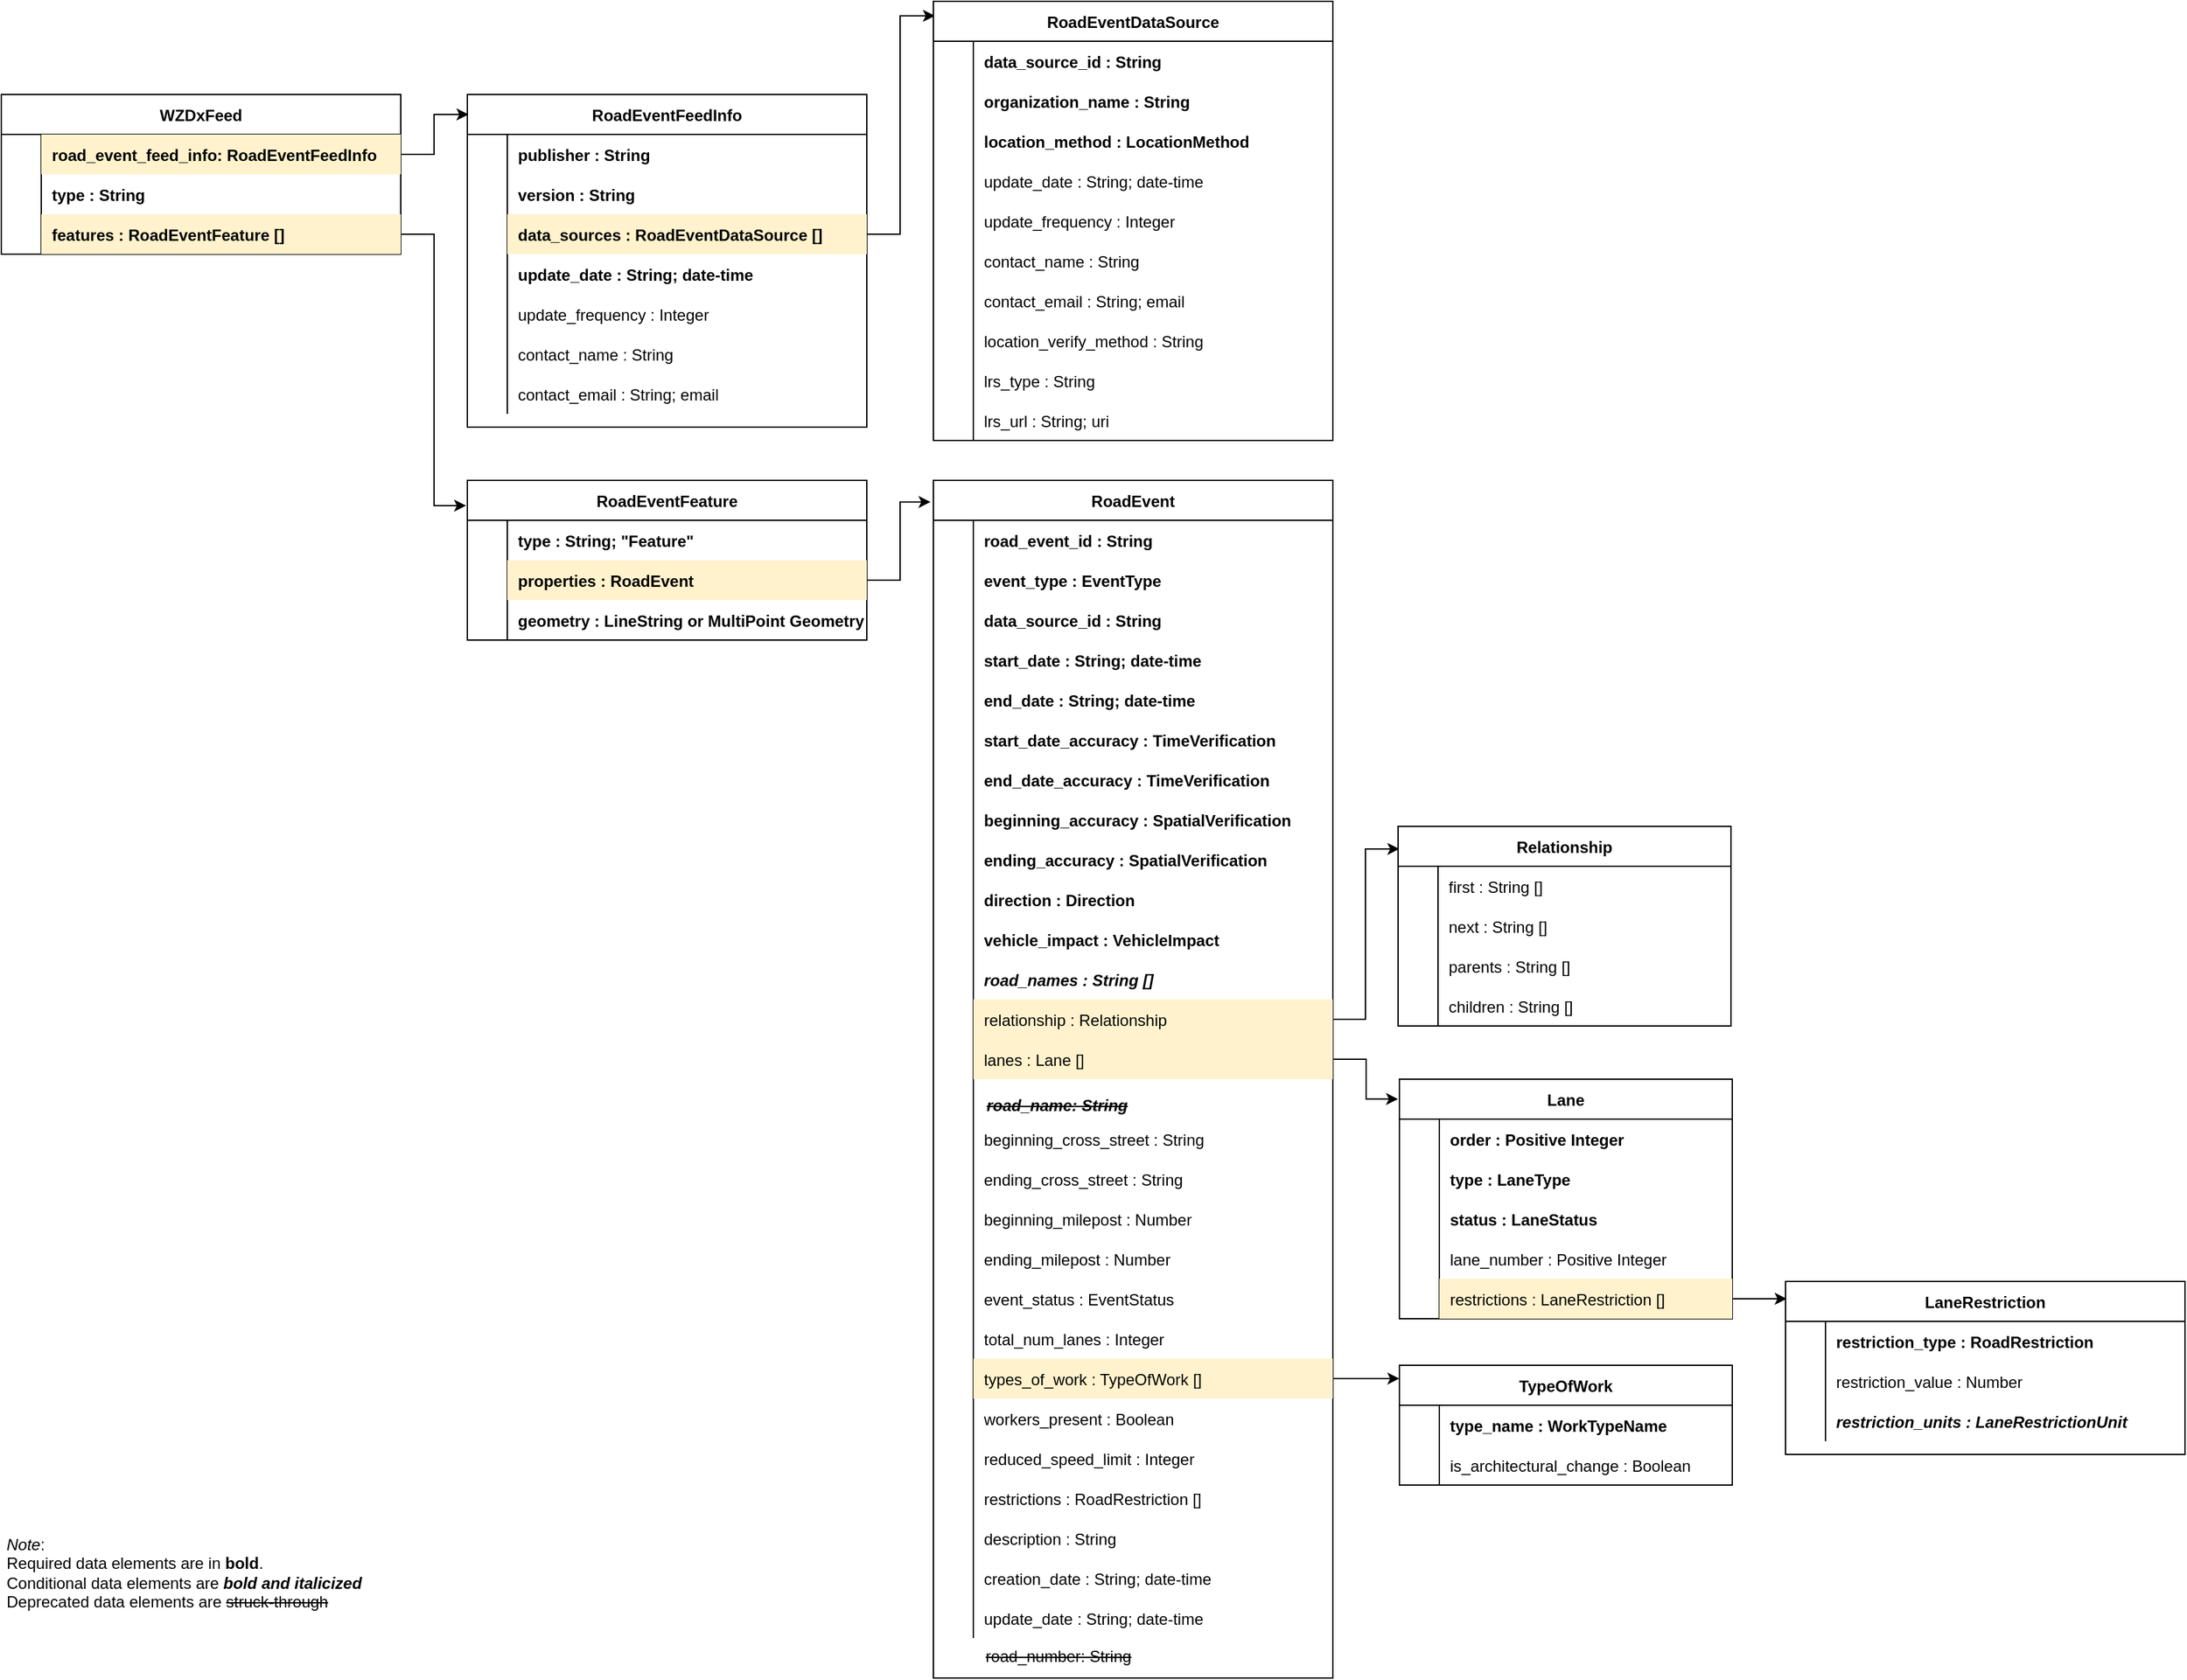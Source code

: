<mxfile version="14.2.3" type="device"><diagram id="R2lEEEUBdFMjLlhIrx00" name="wzdx_object_diagram"><mxGraphModel dx="1186" dy="801" grid="1" gridSize="10" guides="0" tooltips="1" connect="1" arrows="1" fold="1" page="1" pageScale="1" pageWidth="850" pageHeight="1100" math="0" shadow="0" extFonts="Permanent Marker^https://fonts.googleapis.com/css?family=Permanent+Marker"><root><mxCell id="0"/><mxCell id="1" parent="0"/><mxCell id="kkJm4F6W9m2wwQlCDfJv-1" value="&lt;i&gt;Note&lt;/i&gt;: &lt;br&gt;Required data elements are in&amp;nbsp;&lt;b&gt;bold&lt;/b&gt;. &lt;br&gt;&lt;div&gt;Conditional data elements are&amp;nbsp;&lt;b&gt;&lt;i&gt;bold and italicized&lt;/i&gt;&lt;/b&gt; &lt;br&gt;&lt;/div&gt;&lt;div&gt;Deprecated data elements are &lt;strike&gt;struck-through&lt;/strike&gt;&lt;br&gt;&lt;/div&gt;" style="text;html=1;strokeColor=none;fillColor=none;align=left;verticalAlign=middle;whiteSpace=wrap;rounded=0;" parent="1" vertex="1"><mxGeometry x="42" y="1221" width="540" height="20" as="geometry"/></mxCell><mxCell id="k0RqxaRmuKo-K8MDaf9T-4" style="edgeStyle=orthogonalEdgeStyle;rounded=0;orthogonalLoop=1;jettySize=auto;html=1;exitX=1;exitY=0.5;exitDx=0;exitDy=0;entryX=0;entryY=0.111;entryDx=0;entryDy=0;entryPerimeter=0;" parent="1" source="k0RqxaRmuKo-K8MDaf9T-1" target="uCtt0tD_G5qv8hF2xsMe-266" edge="1"><mxGeometry relative="1" as="geometry"/></mxCell><mxCell id="k0RqxaRmuKo-K8MDaf9T-5" style="edgeStyle=orthogonalEdgeStyle;rounded=0;orthogonalLoop=1;jettySize=auto;html=1;exitX=1;exitY=0.5;exitDx=0;exitDy=0;entryX=0.004;entryY=0.113;entryDx=0;entryDy=0;entryPerimeter=0;" parent="1" source="t7j2kxV-uw-LM42T0Sll-5" target="uCtt0tD_G5qv8hF2xsMe-300" edge="1"><mxGeometry relative="1" as="geometry"/></mxCell><mxCell id="k0RqxaRmuKo-K8MDaf9T-6" style="edgeStyle=orthogonalEdgeStyle;rounded=0;orthogonalLoop=1;jettySize=auto;html=1;exitX=1;exitY=0.5;exitDx=0;exitDy=0;entryX=-0.004;entryY=0.083;entryDx=0;entryDy=0;entryPerimeter=0;" parent="1" source="t7j2kxV-uw-LM42T0Sll-8" target="uCtt0tD_G5qv8hF2xsMe-232" edge="1"><mxGeometry relative="1" as="geometry"/></mxCell><mxCell id="k0RqxaRmuKo-K8MDaf9T-8" style="edgeStyle=orthogonalEdgeStyle;rounded=0;orthogonalLoop=1;jettySize=auto;html=1;exitX=1;exitY=0.5;exitDx=0;exitDy=0;entryX=0.003;entryY=0.1;entryDx=0;entryDy=0;entryPerimeter=0;" parent="1" source="uCtt0tD_G5qv8hF2xsMe-236" target="uCtt0tD_G5qv8hF2xsMe-343" edge="1"><mxGeometry relative="1" as="geometry"/></mxCell><mxCell id="RslNUwGre3f8OOTfC9o_-3" value="WZDxFeed" style="shape=table;startSize=30;container=1;collapsible=1;childLayout=tableLayout;fixedRows=1;rowLines=0;fontStyle=1;align=center;resizeLast=1;" parent="1" vertex="1"><mxGeometry x="40" y="120" width="300" height="120" as="geometry"/></mxCell><mxCell id="RslNUwGre3f8OOTfC9o_-4" value="" style="shape=partialRectangle;collapsible=0;dropTarget=0;pointerEvents=0;fillColor=none;points=[[0,0.5],[1,0.5]];portConstraint=eastwest;top=0;left=0;right=0;bottom=0;" parent="RslNUwGre3f8OOTfC9o_-3" vertex="1"><mxGeometry y="30" width="300" height="30" as="geometry"/></mxCell><mxCell id="RslNUwGre3f8OOTfC9o_-5" value="" style="shape=partialRectangle;overflow=hidden;connectable=0;fillColor=none;top=0;left=0;bottom=0;right=0;" parent="RslNUwGre3f8OOTfC9o_-4" vertex="1"><mxGeometry width="30" height="30" as="geometry"/></mxCell><mxCell id="RslNUwGre3f8OOTfC9o_-6" value="road_event_feed_info: RoadEventFeedInfo" style="shape=partialRectangle;overflow=hidden;connectable=0;fillColor=#fff2cc;top=0;left=0;bottom=0;right=0;align=left;spacingLeft=6;fontStyle=1;strokeColor=#d6b656;" parent="RslNUwGre3f8OOTfC9o_-4" vertex="1"><mxGeometry x="30" width="270" height="30" as="geometry"/></mxCell><mxCell id="RslNUwGre3f8OOTfC9o_-7" style="shape=partialRectangle;collapsible=0;dropTarget=0;pointerEvents=0;fillColor=none;points=[[0,0.5],[1,0.5]];portConstraint=eastwest;top=0;left=0;right=0;bottom=0;" parent="RslNUwGre3f8OOTfC9o_-3" vertex="1"><mxGeometry y="60" width="300" height="30" as="geometry"/></mxCell><mxCell id="RslNUwGre3f8OOTfC9o_-8" style="shape=partialRectangle;overflow=hidden;connectable=0;fillColor=none;top=0;left=0;bottom=0;right=0;" parent="RslNUwGre3f8OOTfC9o_-7" vertex="1"><mxGeometry width="30" height="30" as="geometry"/></mxCell><mxCell id="RslNUwGre3f8OOTfC9o_-9" value="type : String" style="shape=partialRectangle;overflow=hidden;connectable=0;fillColor=none;top=0;left=0;bottom=0;right=0;align=left;spacingLeft=6;fontStyle=1" parent="RslNUwGre3f8OOTfC9o_-7" vertex="1"><mxGeometry x="30" width="270" height="30" as="geometry"/></mxCell><mxCell id="RslNUwGre3f8OOTfC9o_-10" style="shape=partialRectangle;collapsible=0;dropTarget=0;pointerEvents=0;fillColor=none;points=[[0,0.5],[1,0.5]];portConstraint=eastwest;top=0;left=0;right=0;bottom=0;" parent="RslNUwGre3f8OOTfC9o_-3" vertex="1"><mxGeometry y="90" width="300" height="30" as="geometry"/></mxCell><mxCell id="RslNUwGre3f8OOTfC9o_-11" style="shape=partialRectangle;overflow=hidden;connectable=0;fillColor=none;top=0;left=0;bottom=0;right=0;" parent="RslNUwGre3f8OOTfC9o_-10" vertex="1"><mxGeometry width="30" height="30" as="geometry"/></mxCell><mxCell id="RslNUwGre3f8OOTfC9o_-12" value="features : RoadEventFeature []" style="shape=partialRectangle;overflow=hidden;connectable=0;fillColor=#fff2cc;top=0;left=0;bottom=0;right=0;align=left;spacingLeft=6;fontStyle=1;strokeColor=#d6b656;" parent="RslNUwGre3f8OOTfC9o_-10" vertex="1"><mxGeometry x="30" width="270" height="30" as="geometry"/></mxCell><mxCell id="k0RqxaRmuKo-K8MDaf9T-9" style="edgeStyle=orthogonalEdgeStyle;rounded=0;orthogonalLoop=1;jettySize=auto;html=1;exitX=1;exitY=0.5;exitDx=0;exitDy=0;entryX=0.003;entryY=0.06;entryDx=0;entryDy=0;entryPerimeter=0;" parent="1" source="RslNUwGre3f8OOTfC9o_-4" target="C-vyLk0tnHw3VtMMgP7b-23" edge="1"><mxGeometry relative="1" as="geometry"/></mxCell><mxCell id="k0RqxaRmuKo-K8MDaf9T-10" style="edgeStyle=orthogonalEdgeStyle;rounded=0;orthogonalLoop=1;jettySize=auto;html=1;exitX=1;exitY=0.5;exitDx=0;exitDy=0;entryX=-0.003;entryY=0.158;entryDx=0;entryDy=0;entryPerimeter=0;" parent="1" source="RslNUwGre3f8OOTfC9o_-10" target="BHbQhKfwGy02K6a1aAIS-3" edge="1"><mxGeometry relative="1" as="geometry"/></mxCell><mxCell id="k0RqxaRmuKo-K8MDaf9T-11" style="edgeStyle=orthogonalEdgeStyle;rounded=0;orthogonalLoop=1;jettySize=auto;html=1;exitX=1;exitY=0.5;exitDx=0;exitDy=0;entryX=-0.007;entryY=0.018;entryDx=0;entryDy=0;entryPerimeter=0;" parent="1" source="BHbQhKfwGy02K6a1aAIS-7" target="C-vyLk0tnHw3VtMMgP7b-13" edge="1"><mxGeometry relative="1" as="geometry"/></mxCell><mxCell id="k0RqxaRmuKo-K8MDaf9T-12" style="edgeStyle=orthogonalEdgeStyle;rounded=0;orthogonalLoop=1;jettySize=auto;html=1;exitX=1;exitY=0.5;exitDx=0;exitDy=0;entryX=0.004;entryY=0.033;entryDx=0;entryDy=0;entryPerimeter=0;" parent="1" source="g1YjNCGrNxeesBz3NY09-2" target="C-vyLk0tnHw3VtMMgP7b-2" edge="1"><mxGeometry relative="1" as="geometry"/></mxCell><mxCell id="C-vyLk0tnHw3VtMMgP7b-23" value="RoadEventFeedInfo" style="shape=table;startSize=30;container=1;collapsible=1;childLayout=tableLayout;fixedRows=1;rowLines=0;fontStyle=1;align=center;resizeLast=1;" parent="1" vertex="1"><mxGeometry x="390" y="120" width="300" height="250" as="geometry"/></mxCell><mxCell id="C-vyLk0tnHw3VtMMgP7b-27" value="" style="shape=partialRectangle;collapsible=0;dropTarget=0;pointerEvents=0;fillColor=none;points=[[0,0.5],[1,0.5]];portConstraint=eastwest;top=0;left=0;right=0;bottom=0;" parent="C-vyLk0tnHw3VtMMgP7b-23" vertex="1"><mxGeometry y="30" width="300" height="30" as="geometry"/></mxCell><mxCell id="C-vyLk0tnHw3VtMMgP7b-28" value="" style="shape=partialRectangle;overflow=hidden;connectable=0;fillColor=none;top=0;left=0;bottom=0;right=0;" parent="C-vyLk0tnHw3VtMMgP7b-27" vertex="1"><mxGeometry width="30" height="30" as="geometry"/></mxCell><mxCell id="C-vyLk0tnHw3VtMMgP7b-29" value="publisher : String" style="shape=partialRectangle;overflow=hidden;connectable=0;fillColor=none;top=0;left=0;bottom=0;right=0;align=left;spacingLeft=6;fontStyle=1" parent="C-vyLk0tnHw3VtMMgP7b-27" vertex="1"><mxGeometry x="30" width="270" height="30" as="geometry"/></mxCell><mxCell id="uCtt0tD_G5qv8hF2xsMe-9" style="shape=partialRectangle;collapsible=0;dropTarget=0;pointerEvents=0;fillColor=none;points=[[0,0.5],[1,0.5]];portConstraint=eastwest;top=0;left=0;right=0;bottom=0;" parent="C-vyLk0tnHw3VtMMgP7b-23" vertex="1"><mxGeometry y="60" width="300" height="30" as="geometry"/></mxCell><mxCell id="uCtt0tD_G5qv8hF2xsMe-10" style="shape=partialRectangle;overflow=hidden;connectable=0;fillColor=none;top=0;left=0;bottom=0;right=0;" parent="uCtt0tD_G5qv8hF2xsMe-9" vertex="1"><mxGeometry width="30" height="30" as="geometry"/></mxCell><mxCell id="uCtt0tD_G5qv8hF2xsMe-11" value="version : String" style="shape=partialRectangle;overflow=hidden;connectable=0;fillColor=none;top=0;left=0;bottom=0;right=0;align=left;spacingLeft=6;fontStyle=1" parent="uCtt0tD_G5qv8hF2xsMe-9" vertex="1"><mxGeometry x="30" width="270" height="30" as="geometry"/></mxCell><mxCell id="g1YjNCGrNxeesBz3NY09-2" style="shape=partialRectangle;collapsible=0;dropTarget=0;pointerEvents=0;fillColor=none;points=[[0,0.5],[1,0.5]];portConstraint=eastwest;top=0;left=0;right=0;bottom=0;" parent="C-vyLk0tnHw3VtMMgP7b-23" vertex="1"><mxGeometry y="90" width="300" height="30" as="geometry"/></mxCell><mxCell id="g1YjNCGrNxeesBz3NY09-3" style="shape=partialRectangle;overflow=hidden;connectable=0;fillColor=none;top=0;left=0;bottom=0;right=0;" parent="g1YjNCGrNxeesBz3NY09-2" vertex="1"><mxGeometry width="30" height="30" as="geometry"/></mxCell><mxCell id="g1YjNCGrNxeesBz3NY09-4" value="data_sources : RoadEventDataSource []" style="shape=partialRectangle;overflow=hidden;connectable=0;fillColor=#fff2cc;top=0;left=0;bottom=0;right=0;align=left;spacingLeft=6;fontStyle=1;strokeColor=#d6b656;" parent="g1YjNCGrNxeesBz3NY09-2" vertex="1"><mxGeometry x="30" width="270" height="30" as="geometry"/></mxCell><mxCell id="uCtt0tD_G5qv8hF2xsMe-12" style="shape=partialRectangle;collapsible=0;dropTarget=0;pointerEvents=0;fillColor=none;points=[[0,0.5],[1,0.5]];portConstraint=eastwest;top=0;left=0;right=0;bottom=0;" parent="C-vyLk0tnHw3VtMMgP7b-23" vertex="1"><mxGeometry y="120" width="300" height="30" as="geometry"/></mxCell><mxCell id="uCtt0tD_G5qv8hF2xsMe-13" style="shape=partialRectangle;overflow=hidden;connectable=0;fillColor=none;top=0;left=0;bottom=0;right=0;" parent="uCtt0tD_G5qv8hF2xsMe-12" vertex="1"><mxGeometry width="30" height="30" as="geometry"/></mxCell><mxCell id="uCtt0tD_G5qv8hF2xsMe-14" value="update_date : String; date-time" style="shape=partialRectangle;overflow=hidden;connectable=0;fillColor=none;top=0;left=0;bottom=0;right=0;align=left;spacingLeft=6;fontStyle=1" parent="uCtt0tD_G5qv8hF2xsMe-12" vertex="1"><mxGeometry x="30" width="270" height="30" as="geometry"/></mxCell><mxCell id="uCtt0tD_G5qv8hF2xsMe-15" style="shape=partialRectangle;collapsible=0;dropTarget=0;pointerEvents=0;fillColor=none;points=[[0,0.5],[1,0.5]];portConstraint=eastwest;top=0;left=0;right=0;bottom=0;" parent="C-vyLk0tnHw3VtMMgP7b-23" vertex="1"><mxGeometry y="150" width="300" height="30" as="geometry"/></mxCell><mxCell id="uCtt0tD_G5qv8hF2xsMe-16" style="shape=partialRectangle;overflow=hidden;connectable=0;fillColor=none;top=0;left=0;bottom=0;right=0;" parent="uCtt0tD_G5qv8hF2xsMe-15" vertex="1"><mxGeometry width="30" height="30" as="geometry"/></mxCell><mxCell id="uCtt0tD_G5qv8hF2xsMe-17" value="update_frequency : Integer" style="shape=partialRectangle;overflow=hidden;connectable=0;fillColor=none;top=0;left=0;bottom=0;right=0;align=left;spacingLeft=6;" parent="uCtt0tD_G5qv8hF2xsMe-15" vertex="1"><mxGeometry x="30" width="270" height="30" as="geometry"/></mxCell><mxCell id="uCtt0tD_G5qv8hF2xsMe-18" style="shape=partialRectangle;collapsible=0;dropTarget=0;pointerEvents=0;fillColor=none;points=[[0,0.5],[1,0.5]];portConstraint=eastwest;top=0;left=0;right=0;bottom=0;" parent="C-vyLk0tnHw3VtMMgP7b-23" vertex="1"><mxGeometry y="180" width="300" height="30" as="geometry"/></mxCell><mxCell id="uCtt0tD_G5qv8hF2xsMe-19" style="shape=partialRectangle;overflow=hidden;connectable=0;fillColor=none;top=0;left=0;bottom=0;right=0;" parent="uCtt0tD_G5qv8hF2xsMe-18" vertex="1"><mxGeometry width="30" height="30" as="geometry"/></mxCell><mxCell id="uCtt0tD_G5qv8hF2xsMe-20" value="contact_name : String" style="shape=partialRectangle;overflow=hidden;connectable=0;fillColor=none;top=0;left=0;bottom=0;right=0;align=left;spacingLeft=6;" parent="uCtt0tD_G5qv8hF2xsMe-18" vertex="1"><mxGeometry x="30" width="270" height="30" as="geometry"/></mxCell><mxCell id="uCtt0tD_G5qv8hF2xsMe-21" style="shape=partialRectangle;collapsible=0;dropTarget=0;pointerEvents=0;fillColor=none;points=[[0,0.5],[1,0.5]];portConstraint=eastwest;top=0;left=0;right=0;bottom=0;" parent="C-vyLk0tnHw3VtMMgP7b-23" vertex="1"><mxGeometry y="210" width="300" height="30" as="geometry"/></mxCell><mxCell id="uCtt0tD_G5qv8hF2xsMe-22" style="shape=partialRectangle;overflow=hidden;connectable=0;fillColor=none;top=0;left=0;bottom=0;right=0;" parent="uCtt0tD_G5qv8hF2xsMe-21" vertex="1"><mxGeometry width="30" height="30" as="geometry"/></mxCell><mxCell id="uCtt0tD_G5qv8hF2xsMe-23" value="contact_email : String; email" style="shape=partialRectangle;overflow=hidden;connectable=0;fillColor=none;top=0;left=0;bottom=0;right=0;align=left;spacingLeft=6;" parent="uCtt0tD_G5qv8hF2xsMe-21" vertex="1"><mxGeometry x="30" width="270" height="30" as="geometry"/></mxCell><mxCell id="BHbQhKfwGy02K6a1aAIS-3" value="RoadEventFeature" style="shape=table;startSize=30;container=1;collapsible=1;childLayout=tableLayout;fixedRows=1;rowLines=0;fontStyle=1;align=center;resizeLast=1;" parent="1" vertex="1"><mxGeometry x="390" y="410" width="300" height="120" as="geometry"/></mxCell><mxCell id="BHbQhKfwGy02K6a1aAIS-4" value="" style="shape=partialRectangle;collapsible=0;dropTarget=0;pointerEvents=0;fillColor=none;points=[[0,0.5],[1,0.5]];portConstraint=eastwest;top=0;left=0;right=0;bottom=0;" parent="BHbQhKfwGy02K6a1aAIS-3" vertex="1"><mxGeometry y="30" width="300" height="30" as="geometry"/></mxCell><mxCell id="BHbQhKfwGy02K6a1aAIS-5" value="" style="shape=partialRectangle;overflow=hidden;connectable=0;fillColor=none;top=0;left=0;bottom=0;right=0;" parent="BHbQhKfwGy02K6a1aAIS-4" vertex="1"><mxGeometry width="30" height="30" as="geometry"/></mxCell><mxCell id="BHbQhKfwGy02K6a1aAIS-6" value="type : String; &quot;Feature&quot;" style="shape=partialRectangle;overflow=hidden;connectable=0;top=0;left=0;bottom=0;right=0;align=left;spacingLeft=6;fontStyle=1;strokeColor=#d6b656;fillColor=none;" parent="BHbQhKfwGy02K6a1aAIS-4" vertex="1"><mxGeometry x="30" width="270" height="30" as="geometry"/></mxCell><mxCell id="BHbQhKfwGy02K6a1aAIS-7" style="shape=partialRectangle;collapsible=0;dropTarget=0;pointerEvents=0;fillColor=none;points=[[0,0.5],[1,0.5]];portConstraint=eastwest;top=0;left=0;right=0;bottom=0;" parent="BHbQhKfwGy02K6a1aAIS-3" vertex="1"><mxGeometry y="60" width="300" height="30" as="geometry"/></mxCell><mxCell id="BHbQhKfwGy02K6a1aAIS-8" style="shape=partialRectangle;overflow=hidden;connectable=0;fillColor=none;top=0;left=0;bottom=0;right=0;" parent="BHbQhKfwGy02K6a1aAIS-7" vertex="1"><mxGeometry width="30" height="30" as="geometry"/></mxCell><mxCell id="BHbQhKfwGy02K6a1aAIS-9" value="properties : RoadEvent" style="shape=partialRectangle;overflow=hidden;connectable=0;fillColor=#fff2cc;top=0;left=0;bottom=0;right=0;align=left;spacingLeft=6;fontStyle=1;strokeColor=#d6b656;" parent="BHbQhKfwGy02K6a1aAIS-7" vertex="1"><mxGeometry x="30" width="270" height="30" as="geometry"/></mxCell><mxCell id="BHbQhKfwGy02K6a1aAIS-10" style="shape=partialRectangle;collapsible=0;dropTarget=0;pointerEvents=0;fillColor=none;points=[[0,0.5],[1,0.5]];portConstraint=eastwest;top=0;left=0;right=0;bottom=0;" parent="BHbQhKfwGy02K6a1aAIS-3" vertex="1"><mxGeometry y="90" width="300" height="30" as="geometry"/></mxCell><mxCell id="BHbQhKfwGy02K6a1aAIS-11" style="shape=partialRectangle;overflow=hidden;connectable=0;fillColor=none;top=0;left=0;bottom=0;right=0;" parent="BHbQhKfwGy02K6a1aAIS-10" vertex="1"><mxGeometry width="30" height="30" as="geometry"/></mxCell><mxCell id="BHbQhKfwGy02K6a1aAIS-12" value="geometry : LineString or MultiPoint Geometry" style="shape=partialRectangle;overflow=hidden;connectable=0;top=0;left=0;bottom=0;right=0;align=left;spacingLeft=6;fontStyle=1;strokeColor=#d6b656;fillColor=none;" parent="BHbQhKfwGy02K6a1aAIS-10" vertex="1"><mxGeometry x="30" width="270" height="30" as="geometry"/></mxCell><mxCell id="C-vyLk0tnHw3VtMMgP7b-2" value="RoadEventDataSource" style="shape=table;startSize=30;container=1;collapsible=1;childLayout=tableLayout;fixedRows=1;rowLines=0;fontStyle=1;align=center;resizeLast=1;" parent="1" vertex="1"><mxGeometry x="740" y="50" width="300" height="330" as="geometry"/></mxCell><mxCell id="C-vyLk0tnHw3VtMMgP7b-6" value="" style="shape=partialRectangle;collapsible=0;dropTarget=0;pointerEvents=0;fillColor=none;points=[[0,0.5],[1,0.5]];portConstraint=eastwest;top=0;left=0;right=0;bottom=0;" parent="C-vyLk0tnHw3VtMMgP7b-2" vertex="1"><mxGeometry y="30" width="300" height="30" as="geometry"/></mxCell><mxCell id="C-vyLk0tnHw3VtMMgP7b-7" value="" style="shape=partialRectangle;overflow=hidden;connectable=0;fillColor=none;top=0;left=0;bottom=0;right=0;" parent="C-vyLk0tnHw3VtMMgP7b-6" vertex="1"><mxGeometry width="30" height="30" as="geometry"/></mxCell><mxCell id="C-vyLk0tnHw3VtMMgP7b-8" value="data_source_id : String" style="shape=partialRectangle;overflow=hidden;connectable=0;fillColor=none;top=0;left=0;bottom=0;right=0;align=left;spacingLeft=6;fontStyle=1" parent="C-vyLk0tnHw3VtMMgP7b-6" vertex="1"><mxGeometry x="30" width="270" height="30" as="geometry"/></mxCell><mxCell id="C-vyLk0tnHw3VtMMgP7b-9" value="" style="shape=partialRectangle;collapsible=0;dropTarget=0;pointerEvents=0;fillColor=none;points=[[0,0.5],[1,0.5]];portConstraint=eastwest;top=0;left=0;right=0;bottom=0;" parent="C-vyLk0tnHw3VtMMgP7b-2" vertex="1"><mxGeometry y="60" width="300" height="30" as="geometry"/></mxCell><mxCell id="C-vyLk0tnHw3VtMMgP7b-10" value="" style="shape=partialRectangle;overflow=hidden;connectable=0;fillColor=none;top=0;left=0;bottom=0;right=0;" parent="C-vyLk0tnHw3VtMMgP7b-9" vertex="1"><mxGeometry width="30" height="30" as="geometry"/></mxCell><mxCell id="C-vyLk0tnHw3VtMMgP7b-11" value="organization_name : String" style="shape=partialRectangle;overflow=hidden;connectable=0;fillColor=none;top=0;left=0;bottom=0;right=0;align=left;spacingLeft=6;fontStyle=1" parent="C-vyLk0tnHw3VtMMgP7b-9" vertex="1"><mxGeometry x="30" width="270" height="30" as="geometry"/></mxCell><mxCell id="uCtt0tD_G5qv8hF2xsMe-60" style="shape=partialRectangle;collapsible=0;dropTarget=0;pointerEvents=0;fillColor=none;points=[[0,0.5],[1,0.5]];portConstraint=eastwest;top=0;left=0;right=0;bottom=0;" parent="C-vyLk0tnHw3VtMMgP7b-2" vertex="1"><mxGeometry y="90" width="300" height="30" as="geometry"/></mxCell><mxCell id="uCtt0tD_G5qv8hF2xsMe-61" style="shape=partialRectangle;overflow=hidden;connectable=0;fillColor=none;top=0;left=0;bottom=0;right=0;" parent="uCtt0tD_G5qv8hF2xsMe-60" vertex="1"><mxGeometry width="30" height="30" as="geometry"/></mxCell><mxCell id="uCtt0tD_G5qv8hF2xsMe-62" value="location_method : LocationMethod" style="shape=partialRectangle;overflow=hidden;connectable=0;fillColor=none;top=0;left=0;bottom=0;right=0;align=left;spacingLeft=6;fontStyle=1" parent="uCtt0tD_G5qv8hF2xsMe-60" vertex="1"><mxGeometry x="30" width="270" height="30" as="geometry"/></mxCell><mxCell id="uCtt0tD_G5qv8hF2xsMe-57" style="shape=partialRectangle;collapsible=0;dropTarget=0;pointerEvents=0;fillColor=none;points=[[0,0.5],[1,0.5]];portConstraint=eastwest;top=0;left=0;right=0;bottom=0;" parent="C-vyLk0tnHw3VtMMgP7b-2" vertex="1"><mxGeometry y="120" width="300" height="30" as="geometry"/></mxCell><mxCell id="uCtt0tD_G5qv8hF2xsMe-58" style="shape=partialRectangle;overflow=hidden;connectable=0;fillColor=none;top=0;left=0;bottom=0;right=0;" parent="uCtt0tD_G5qv8hF2xsMe-57" vertex="1"><mxGeometry width="30" height="30" as="geometry"/></mxCell><mxCell id="uCtt0tD_G5qv8hF2xsMe-59" value="update_date : String; date-time" style="shape=partialRectangle;overflow=hidden;connectable=0;fillColor=none;top=0;left=0;bottom=0;right=0;align=left;spacingLeft=6;" parent="uCtt0tD_G5qv8hF2xsMe-57" vertex="1"><mxGeometry x="30" width="270" height="30" as="geometry"/></mxCell><mxCell id="uCtt0tD_G5qv8hF2xsMe-54" style="shape=partialRectangle;collapsible=0;dropTarget=0;pointerEvents=0;fillColor=none;points=[[0,0.5],[1,0.5]];portConstraint=eastwest;top=0;left=0;right=0;bottom=0;" parent="C-vyLk0tnHw3VtMMgP7b-2" vertex="1"><mxGeometry y="150" width="300" height="30" as="geometry"/></mxCell><mxCell id="uCtt0tD_G5qv8hF2xsMe-55" style="shape=partialRectangle;overflow=hidden;connectable=0;fillColor=none;top=0;left=0;bottom=0;right=0;" parent="uCtt0tD_G5qv8hF2xsMe-54" vertex="1"><mxGeometry width="30" height="30" as="geometry"/></mxCell><mxCell id="uCtt0tD_G5qv8hF2xsMe-56" value="update_frequency : Integer" style="shape=partialRectangle;overflow=hidden;connectable=0;fillColor=none;top=0;left=0;bottom=0;right=0;align=left;spacingLeft=6;" parent="uCtt0tD_G5qv8hF2xsMe-54" vertex="1"><mxGeometry x="30" width="270" height="30" as="geometry"/></mxCell><mxCell id="uCtt0tD_G5qv8hF2xsMe-51" style="shape=partialRectangle;collapsible=0;dropTarget=0;pointerEvents=0;fillColor=none;points=[[0,0.5],[1,0.5]];portConstraint=eastwest;top=0;left=0;right=0;bottom=0;" parent="C-vyLk0tnHw3VtMMgP7b-2" vertex="1"><mxGeometry y="180" width="300" height="30" as="geometry"/></mxCell><mxCell id="uCtt0tD_G5qv8hF2xsMe-52" style="shape=partialRectangle;overflow=hidden;connectable=0;fillColor=none;top=0;left=0;bottom=0;right=0;" parent="uCtt0tD_G5qv8hF2xsMe-51" vertex="1"><mxGeometry width="30" height="30" as="geometry"/></mxCell><mxCell id="uCtt0tD_G5qv8hF2xsMe-53" value="contact_name : String" style="shape=partialRectangle;overflow=hidden;connectable=0;fillColor=none;top=0;left=0;bottom=0;right=0;align=left;spacingLeft=6;" parent="uCtt0tD_G5qv8hF2xsMe-51" vertex="1"><mxGeometry x="30" width="270" height="30" as="geometry"/></mxCell><mxCell id="uCtt0tD_G5qv8hF2xsMe-48" style="shape=partialRectangle;collapsible=0;dropTarget=0;pointerEvents=0;fillColor=none;points=[[0,0.5],[1,0.5]];portConstraint=eastwest;top=0;left=0;right=0;bottom=0;" parent="C-vyLk0tnHw3VtMMgP7b-2" vertex="1"><mxGeometry y="210" width="300" height="30" as="geometry"/></mxCell><mxCell id="uCtt0tD_G5qv8hF2xsMe-49" style="shape=partialRectangle;overflow=hidden;connectable=0;fillColor=none;top=0;left=0;bottom=0;right=0;" parent="uCtt0tD_G5qv8hF2xsMe-48" vertex="1"><mxGeometry width="30" height="30" as="geometry"/></mxCell><mxCell id="uCtt0tD_G5qv8hF2xsMe-50" value="contact_email : String; email" style="shape=partialRectangle;overflow=hidden;connectable=0;fillColor=none;top=0;left=0;bottom=0;right=0;align=left;spacingLeft=6;" parent="uCtt0tD_G5qv8hF2xsMe-48" vertex="1"><mxGeometry x="30" width="270" height="30" as="geometry"/></mxCell><mxCell id="uCtt0tD_G5qv8hF2xsMe-45" style="shape=partialRectangle;collapsible=0;dropTarget=0;pointerEvents=0;fillColor=none;points=[[0,0.5],[1,0.5]];portConstraint=eastwest;top=0;left=0;right=0;bottom=0;" parent="C-vyLk0tnHw3VtMMgP7b-2" vertex="1"><mxGeometry y="240" width="300" height="30" as="geometry"/></mxCell><mxCell id="uCtt0tD_G5qv8hF2xsMe-46" style="shape=partialRectangle;overflow=hidden;connectable=0;fillColor=none;top=0;left=0;bottom=0;right=0;" parent="uCtt0tD_G5qv8hF2xsMe-45" vertex="1"><mxGeometry width="30" height="30" as="geometry"/></mxCell><mxCell id="uCtt0tD_G5qv8hF2xsMe-47" value="location_verify_method : String" style="shape=partialRectangle;overflow=hidden;connectable=0;fillColor=none;top=0;left=0;bottom=0;right=0;align=left;spacingLeft=6;" parent="uCtt0tD_G5qv8hF2xsMe-45" vertex="1"><mxGeometry x="30" width="270" height="30" as="geometry"/></mxCell><mxCell id="uCtt0tD_G5qv8hF2xsMe-42" style="shape=partialRectangle;collapsible=0;dropTarget=0;pointerEvents=0;fillColor=none;points=[[0,0.5],[1,0.5]];portConstraint=eastwest;top=0;left=0;right=0;bottom=0;" parent="C-vyLk0tnHw3VtMMgP7b-2" vertex="1"><mxGeometry y="270" width="300" height="30" as="geometry"/></mxCell><mxCell id="uCtt0tD_G5qv8hF2xsMe-43" style="shape=partialRectangle;overflow=hidden;connectable=0;fillColor=none;top=0;left=0;bottom=0;right=0;" parent="uCtt0tD_G5qv8hF2xsMe-42" vertex="1"><mxGeometry width="30" height="30" as="geometry"/></mxCell><mxCell id="uCtt0tD_G5qv8hF2xsMe-44" value="lrs_type : String" style="shape=partialRectangle;overflow=hidden;connectable=0;fillColor=none;top=0;left=0;bottom=0;right=0;align=left;spacingLeft=6;" parent="uCtt0tD_G5qv8hF2xsMe-42" vertex="1"><mxGeometry x="30" width="270" height="30" as="geometry"/></mxCell><mxCell id="uCtt0tD_G5qv8hF2xsMe-39" style="shape=partialRectangle;collapsible=0;dropTarget=0;pointerEvents=0;fillColor=none;points=[[0,0.5],[1,0.5]];portConstraint=eastwest;top=0;left=0;right=0;bottom=0;" parent="C-vyLk0tnHw3VtMMgP7b-2" vertex="1"><mxGeometry y="300" width="300" height="30" as="geometry"/></mxCell><mxCell id="uCtt0tD_G5qv8hF2xsMe-40" style="shape=partialRectangle;overflow=hidden;connectable=0;fillColor=none;top=0;left=0;bottom=0;right=0;" parent="uCtt0tD_G5qv8hF2xsMe-39" vertex="1"><mxGeometry width="30" height="30" as="geometry"/></mxCell><mxCell id="uCtt0tD_G5qv8hF2xsMe-41" value="lrs_url : String; uri" style="shape=partialRectangle;overflow=hidden;connectable=0;fillColor=none;top=0;left=0;bottom=0;right=0;align=left;spacingLeft=6;" parent="uCtt0tD_G5qv8hF2xsMe-39" vertex="1"><mxGeometry x="30" width="270" height="30" as="geometry"/></mxCell><mxCell id="C-vyLk0tnHw3VtMMgP7b-13" value="RoadEvent" style="shape=table;startSize=30;container=1;collapsible=1;childLayout=tableLayout;fixedRows=1;rowLines=0;fontStyle=1;align=center;resizeLast=1;" parent="1" vertex="1"><mxGeometry x="740" y="410" width="300" height="900" as="geometry"/></mxCell><mxCell id="C-vyLk0tnHw3VtMMgP7b-17" value="" style="shape=partialRectangle;collapsible=0;dropTarget=0;pointerEvents=0;fillColor=none;points=[[0,0.5],[1,0.5]];portConstraint=eastwest;top=0;left=0;right=0;bottom=0;" parent="C-vyLk0tnHw3VtMMgP7b-13" vertex="1"><mxGeometry y="30" width="300" height="30" as="geometry"/></mxCell><mxCell id="C-vyLk0tnHw3VtMMgP7b-18" value="" style="shape=partialRectangle;overflow=hidden;connectable=0;fillColor=none;top=0;left=0;bottom=0;right=0;" parent="C-vyLk0tnHw3VtMMgP7b-17" vertex="1"><mxGeometry width="30" height="30" as="geometry"/></mxCell><mxCell id="C-vyLk0tnHw3VtMMgP7b-19" value="road_event_id : String" style="shape=partialRectangle;overflow=hidden;connectable=0;fillColor=none;top=0;left=0;bottom=0;right=0;align=left;spacingLeft=6;fontStyle=1" parent="C-vyLk0tnHw3VtMMgP7b-17" vertex="1"><mxGeometry x="30" width="270" height="30" as="geometry"/></mxCell><mxCell id="C-vyLk0tnHw3VtMMgP7b-20" value="" style="shape=partialRectangle;collapsible=0;dropTarget=0;pointerEvents=0;fillColor=none;points=[[0,0.5],[1,0.5]];portConstraint=eastwest;top=0;left=0;right=0;bottom=0;fontStyle=1" parent="C-vyLk0tnHw3VtMMgP7b-13" vertex="1"><mxGeometry y="60" width="300" height="30" as="geometry"/></mxCell><mxCell id="C-vyLk0tnHw3VtMMgP7b-21" value="" style="shape=partialRectangle;overflow=hidden;connectable=0;fillColor=none;top=0;left=0;bottom=0;right=0;" parent="C-vyLk0tnHw3VtMMgP7b-20" vertex="1"><mxGeometry width="30" height="30" as="geometry"/></mxCell><mxCell id="C-vyLk0tnHw3VtMMgP7b-22" value="event_type : EventType" style="shape=partialRectangle;overflow=hidden;connectable=0;fillColor=none;top=0;left=0;bottom=0;right=0;align=left;spacingLeft=6;fontStyle=1" parent="C-vyLk0tnHw3VtMMgP7b-20" vertex="1"><mxGeometry x="30" width="270" height="30" as="geometry"/></mxCell><mxCell id="t7j2kxV-uw-LM42T0Sll-2" value="" style="shape=partialRectangle;collapsible=0;dropTarget=0;pointerEvents=0;fillColor=none;points=[[0,0.5],[1,0.5]];portConstraint=eastwest;top=0;left=0;right=0;bottom=0;" parent="C-vyLk0tnHw3VtMMgP7b-13" vertex="1"><mxGeometry y="90" width="300" height="30" as="geometry"/></mxCell><mxCell id="t7j2kxV-uw-LM42T0Sll-3" value="" style="shape=partialRectangle;overflow=hidden;connectable=0;fillColor=none;top=0;left=0;bottom=0;right=0;" parent="t7j2kxV-uw-LM42T0Sll-2" vertex="1"><mxGeometry width="30" height="30" as="geometry"/></mxCell><mxCell id="t7j2kxV-uw-LM42T0Sll-4" value="data_source_id : String" style="shape=partialRectangle;overflow=hidden;connectable=0;fillColor=none;top=0;left=0;bottom=0;right=0;align=left;spacingLeft=6;fontStyle=1" parent="t7j2kxV-uw-LM42T0Sll-2" vertex="1"><mxGeometry x="30" width="270" height="30" as="geometry"/></mxCell><mxCell id="uCtt0tD_G5qv8hF2xsMe-87" style="shape=partialRectangle;collapsible=0;dropTarget=0;pointerEvents=0;fillColor=none;points=[[0,0.5],[1,0.5]];portConstraint=eastwest;top=0;left=0;right=0;bottom=0;fontStyle=1" parent="C-vyLk0tnHw3VtMMgP7b-13" vertex="1"><mxGeometry y="120" width="300" height="30" as="geometry"/></mxCell><mxCell id="uCtt0tD_G5qv8hF2xsMe-88" style="shape=partialRectangle;overflow=hidden;connectable=0;fillColor=none;top=0;left=0;bottom=0;right=0;" parent="uCtt0tD_G5qv8hF2xsMe-87" vertex="1"><mxGeometry width="30" height="30" as="geometry"/></mxCell><mxCell id="uCtt0tD_G5qv8hF2xsMe-89" value="start_date : String; date-time" style="shape=partialRectangle;overflow=hidden;connectable=0;fillColor=none;top=0;left=0;bottom=0;right=0;align=left;spacingLeft=6;fontStyle=1" parent="uCtt0tD_G5qv8hF2xsMe-87" vertex="1"><mxGeometry x="30" width="270" height="30" as="geometry"/></mxCell><mxCell id="uCtt0tD_G5qv8hF2xsMe-84" style="shape=partialRectangle;collapsible=0;dropTarget=0;pointerEvents=0;fillColor=none;points=[[0,0.5],[1,0.5]];portConstraint=eastwest;top=0;left=0;right=0;bottom=0;fontStyle=1" parent="C-vyLk0tnHw3VtMMgP7b-13" vertex="1"><mxGeometry y="150" width="300" height="30" as="geometry"/></mxCell><mxCell id="uCtt0tD_G5qv8hF2xsMe-85" style="shape=partialRectangle;overflow=hidden;connectable=0;fillColor=none;top=0;left=0;bottom=0;right=0;" parent="uCtt0tD_G5qv8hF2xsMe-84" vertex="1"><mxGeometry width="30" height="30" as="geometry"/></mxCell><mxCell id="uCtt0tD_G5qv8hF2xsMe-86" value="end_date : String; date-time" style="shape=partialRectangle;overflow=hidden;connectable=0;fillColor=none;top=0;left=0;bottom=0;right=0;align=left;spacingLeft=6;fontStyle=1" parent="uCtt0tD_G5qv8hF2xsMe-84" vertex="1"><mxGeometry x="30" width="270" height="30" as="geometry"/></mxCell><mxCell id="uCtt0tD_G5qv8hF2xsMe-81" style="shape=partialRectangle;collapsible=0;dropTarget=0;pointerEvents=0;fillColor=none;points=[[0,0.5],[1,0.5]];portConstraint=eastwest;top=0;left=0;right=0;bottom=0;fontStyle=1" parent="C-vyLk0tnHw3VtMMgP7b-13" vertex="1"><mxGeometry y="180" width="300" height="30" as="geometry"/></mxCell><mxCell id="uCtt0tD_G5qv8hF2xsMe-82" style="shape=partialRectangle;overflow=hidden;connectable=0;fillColor=none;top=0;left=0;bottom=0;right=0;" parent="uCtt0tD_G5qv8hF2xsMe-81" vertex="1"><mxGeometry width="30" height="30" as="geometry"/></mxCell><mxCell id="uCtt0tD_G5qv8hF2xsMe-83" value="start_date_accuracy : TimeVerification" style="shape=partialRectangle;overflow=hidden;connectable=0;fillColor=none;top=0;left=0;bottom=0;right=0;align=left;spacingLeft=6;fontStyle=1" parent="uCtt0tD_G5qv8hF2xsMe-81" vertex="1"><mxGeometry x="30" width="270" height="30" as="geometry"/></mxCell><mxCell id="uCtt0tD_G5qv8hF2xsMe-78" style="shape=partialRectangle;collapsible=0;dropTarget=0;pointerEvents=0;fillColor=none;points=[[0,0.5],[1,0.5]];portConstraint=eastwest;top=0;left=0;right=0;bottom=0;fontStyle=1" parent="C-vyLk0tnHw3VtMMgP7b-13" vertex="1"><mxGeometry y="210" width="300" height="30" as="geometry"/></mxCell><mxCell id="uCtt0tD_G5qv8hF2xsMe-79" style="shape=partialRectangle;overflow=hidden;connectable=0;fillColor=none;top=0;left=0;bottom=0;right=0;" parent="uCtt0tD_G5qv8hF2xsMe-78" vertex="1"><mxGeometry width="30" height="30" as="geometry"/></mxCell><mxCell id="uCtt0tD_G5qv8hF2xsMe-80" value="end_date_accuracy : TimeVerification" style="shape=partialRectangle;overflow=hidden;connectable=0;fillColor=none;top=0;left=0;bottom=0;right=0;align=left;spacingLeft=6;fontStyle=1" parent="uCtt0tD_G5qv8hF2xsMe-78" vertex="1"><mxGeometry x="30" width="270" height="30" as="geometry"/></mxCell><mxCell id="uCtt0tD_G5qv8hF2xsMe-93" style="shape=partialRectangle;collapsible=0;dropTarget=0;pointerEvents=0;fillColor=none;points=[[0,0.5],[1,0.5]];portConstraint=eastwest;top=0;left=0;right=0;bottom=0;fontStyle=1" parent="C-vyLk0tnHw3VtMMgP7b-13" vertex="1"><mxGeometry y="240" width="300" height="30" as="geometry"/></mxCell><mxCell id="uCtt0tD_G5qv8hF2xsMe-94" style="shape=partialRectangle;overflow=hidden;connectable=0;fillColor=none;top=0;left=0;bottom=0;right=0;" parent="uCtt0tD_G5qv8hF2xsMe-93" vertex="1"><mxGeometry width="30" height="30" as="geometry"/></mxCell><mxCell id="uCtt0tD_G5qv8hF2xsMe-95" value="beginning_accuracy : SpatialVerification" style="shape=partialRectangle;overflow=hidden;connectable=0;fillColor=none;top=0;left=0;bottom=0;right=0;align=left;spacingLeft=6;fontStyle=1" parent="uCtt0tD_G5qv8hF2xsMe-93" vertex="1"><mxGeometry x="30" width="270" height="30" as="geometry"/></mxCell><mxCell id="uCtt0tD_G5qv8hF2xsMe-90" style="shape=partialRectangle;collapsible=0;dropTarget=0;pointerEvents=0;fillColor=none;points=[[0,0.5],[1,0.5]];portConstraint=eastwest;top=0;left=0;right=0;bottom=0;fontStyle=1" parent="C-vyLk0tnHw3VtMMgP7b-13" vertex="1"><mxGeometry y="270" width="300" height="30" as="geometry"/></mxCell><mxCell id="uCtt0tD_G5qv8hF2xsMe-91" style="shape=partialRectangle;overflow=hidden;connectable=0;fillColor=none;top=0;left=0;bottom=0;right=0;" parent="uCtt0tD_G5qv8hF2xsMe-90" vertex="1"><mxGeometry width="30" height="30" as="geometry"/></mxCell><mxCell id="uCtt0tD_G5qv8hF2xsMe-92" value="ending_accuracy : SpatialVerification" style="shape=partialRectangle;overflow=hidden;connectable=0;fillColor=none;top=0;left=0;bottom=0;right=0;align=left;spacingLeft=6;fontStyle=1" parent="uCtt0tD_G5qv8hF2xsMe-90" vertex="1"><mxGeometry x="30" width="270" height="30" as="geometry"/></mxCell><mxCell id="uCtt0tD_G5qv8hF2xsMe-108" style="shape=partialRectangle;collapsible=0;dropTarget=0;pointerEvents=0;fillColor=none;points=[[0,0.5],[1,0.5]];portConstraint=eastwest;top=0;left=0;right=0;bottom=0;fontStyle=1" parent="C-vyLk0tnHw3VtMMgP7b-13" vertex="1"><mxGeometry y="300" width="300" height="30" as="geometry"/></mxCell><mxCell id="uCtt0tD_G5qv8hF2xsMe-109" style="shape=partialRectangle;overflow=hidden;connectable=0;fillColor=none;top=0;left=0;bottom=0;right=0;" parent="uCtt0tD_G5qv8hF2xsMe-108" vertex="1"><mxGeometry width="30" height="30" as="geometry"/></mxCell><mxCell id="uCtt0tD_G5qv8hF2xsMe-110" value="direction : Direction" style="shape=partialRectangle;overflow=hidden;connectable=0;fillColor=none;top=0;left=0;bottom=0;right=0;align=left;spacingLeft=6;fontStyle=1" parent="uCtt0tD_G5qv8hF2xsMe-108" vertex="1"><mxGeometry x="30" width="270" height="30" as="geometry"/></mxCell><mxCell id="uCtt0tD_G5qv8hF2xsMe-69" style="shape=partialRectangle;collapsible=0;dropTarget=0;pointerEvents=0;fillColor=none;points=[[0,0.5],[1,0.5]];portConstraint=eastwest;top=0;left=0;right=0;bottom=0;fontStyle=1" parent="C-vyLk0tnHw3VtMMgP7b-13" vertex="1"><mxGeometry y="330" width="300" height="30" as="geometry"/></mxCell><mxCell id="uCtt0tD_G5qv8hF2xsMe-70" style="shape=partialRectangle;overflow=hidden;connectable=0;fillColor=none;top=0;left=0;bottom=0;right=0;" parent="uCtt0tD_G5qv8hF2xsMe-69" vertex="1"><mxGeometry width="30" height="30" as="geometry"/></mxCell><mxCell id="uCtt0tD_G5qv8hF2xsMe-71" value="vehicle_impact : VehicleImpact" style="shape=partialRectangle;overflow=hidden;connectable=0;fillColor=none;top=0;left=0;bottom=0;right=0;align=left;spacingLeft=6;fontStyle=1" parent="uCtt0tD_G5qv8hF2xsMe-69" vertex="1"><mxGeometry x="30" width="270" height="30" as="geometry"/></mxCell><mxCell id="uCtt0tD_G5qv8hF2xsMe-114" style="shape=partialRectangle;collapsible=0;dropTarget=0;pointerEvents=0;fillColor=none;points=[[0,0.5],[1,0.5]];portConstraint=eastwest;top=0;left=0;right=0;bottom=0;fontStyle=1" parent="C-vyLk0tnHw3VtMMgP7b-13" vertex="1"><mxGeometry y="360" width="300" height="30" as="geometry"/></mxCell><mxCell id="uCtt0tD_G5qv8hF2xsMe-115" style="shape=partialRectangle;overflow=hidden;connectable=0;fillColor=none;top=0;left=0;bottom=0;right=0;" parent="uCtt0tD_G5qv8hF2xsMe-114" vertex="1"><mxGeometry width="30" height="30" as="geometry"/></mxCell><mxCell id="uCtt0tD_G5qv8hF2xsMe-116" value="road_names : String []" style="shape=partialRectangle;overflow=hidden;connectable=0;fillColor=none;top=0;left=0;bottom=0;right=0;align=left;spacingLeft=6;fontStyle=3" parent="uCtt0tD_G5qv8hF2xsMe-114" vertex="1"><mxGeometry x="30" width="270" height="30" as="geometry"/></mxCell><mxCell id="t7j2kxV-uw-LM42T0Sll-5" style="shape=partialRectangle;collapsible=0;dropTarget=0;pointerEvents=0;fillColor=none;points=[[0,0.5],[1,0.5]];portConstraint=eastwest;top=0;left=0;right=0;bottom=0;fontStyle=1" parent="C-vyLk0tnHw3VtMMgP7b-13" vertex="1"><mxGeometry y="390" width="300" height="30" as="geometry"/></mxCell><mxCell id="t7j2kxV-uw-LM42T0Sll-6" style="shape=partialRectangle;overflow=hidden;connectable=0;fillColor=none;top=0;left=0;bottom=0;right=0;" parent="t7j2kxV-uw-LM42T0Sll-5" vertex="1"><mxGeometry width="30" height="30" as="geometry"/></mxCell><mxCell id="t7j2kxV-uw-LM42T0Sll-7" value="relationship : Relationship" style="shape=partialRectangle;overflow=hidden;connectable=0;fillColor=#fff2cc;top=0;left=0;bottom=0;right=0;align=left;spacingLeft=6;fontStyle=0;strokeColor=#d6b656;" parent="t7j2kxV-uw-LM42T0Sll-5" vertex="1"><mxGeometry x="30" width="270" height="30" as="geometry"/></mxCell><mxCell id="t7j2kxV-uw-LM42T0Sll-8" style="shape=partialRectangle;collapsible=0;dropTarget=0;pointerEvents=0;fillColor=none;points=[[0,0.5],[1,0.5]];portConstraint=eastwest;top=0;left=0;right=0;bottom=0;fontStyle=1" parent="C-vyLk0tnHw3VtMMgP7b-13" vertex="1"><mxGeometry y="420" width="300" height="30" as="geometry"/></mxCell><mxCell id="t7j2kxV-uw-LM42T0Sll-9" style="shape=partialRectangle;overflow=hidden;connectable=0;fillColor=none;top=0;left=0;bottom=0;right=0;" parent="t7j2kxV-uw-LM42T0Sll-8" vertex="1"><mxGeometry width="30" height="30" as="geometry"/></mxCell><mxCell id="t7j2kxV-uw-LM42T0Sll-10" value="lanes : Lane []" style="shape=partialRectangle;overflow=hidden;connectable=0;fillColor=#fff2cc;top=0;left=0;bottom=0;right=0;align=left;spacingLeft=6;fontStyle=0;strokeColor=#d6b656;" parent="t7j2kxV-uw-LM42T0Sll-8" vertex="1"><mxGeometry x="30" width="270" height="30" as="geometry"/></mxCell><mxCell id="uCtt0tD_G5qv8hF2xsMe-111" style="shape=partialRectangle;collapsible=0;dropTarget=0;pointerEvents=0;fillColor=none;points=[[0,0.5],[1,0.5]];portConstraint=eastwest;top=0;left=0;right=0;bottom=0;fontStyle=1" parent="C-vyLk0tnHw3VtMMgP7b-13" vertex="1"><mxGeometry y="450" width="300" height="30" as="geometry"/></mxCell><mxCell id="uCtt0tD_G5qv8hF2xsMe-112" style="shape=partialRectangle;overflow=hidden;connectable=0;fillColor=none;top=0;left=0;bottom=0;right=0;" parent="uCtt0tD_G5qv8hF2xsMe-111" vertex="1"><mxGeometry width="30" height="30" as="geometry"/></mxCell><mxCell id="uCtt0tD_G5qv8hF2xsMe-113" value="" style="shape=partialRectangle;overflow=hidden;connectable=0;fillColor=none;top=0;left=0;bottom=0;right=0;align=left;spacingLeft=6;fontStyle=0" parent="uCtt0tD_G5qv8hF2xsMe-111" vertex="1"><mxGeometry x="30" width="270" height="30" as="geometry"/></mxCell><mxCell id="uCtt0tD_G5qv8hF2xsMe-105" style="shape=partialRectangle;collapsible=0;dropTarget=0;pointerEvents=0;fillColor=none;points=[[0,0.5],[1,0.5]];portConstraint=eastwest;top=0;left=0;right=0;bottom=0;fontStyle=1" parent="C-vyLk0tnHw3VtMMgP7b-13" vertex="1"><mxGeometry y="480" width="300" height="30" as="geometry"/></mxCell><mxCell id="uCtt0tD_G5qv8hF2xsMe-106" style="shape=partialRectangle;overflow=hidden;connectable=0;fillColor=none;top=0;left=0;bottom=0;right=0;" parent="uCtt0tD_G5qv8hF2xsMe-105" vertex="1"><mxGeometry width="30" height="30" as="geometry"/></mxCell><mxCell id="uCtt0tD_G5qv8hF2xsMe-107" value="beginning_cross_street : String" style="shape=partialRectangle;overflow=hidden;connectable=0;fillColor=none;top=0;left=0;bottom=0;right=0;align=left;spacingLeft=6;fontStyle=0" parent="uCtt0tD_G5qv8hF2xsMe-105" vertex="1"><mxGeometry x="30" width="270" height="30" as="geometry"/></mxCell><mxCell id="uCtt0tD_G5qv8hF2xsMe-102" style="shape=partialRectangle;collapsible=0;dropTarget=0;pointerEvents=0;fillColor=none;points=[[0,0.5],[1,0.5]];portConstraint=eastwest;top=0;left=0;right=0;bottom=0;fontStyle=1" parent="C-vyLk0tnHw3VtMMgP7b-13" vertex="1"><mxGeometry y="510" width="300" height="30" as="geometry"/></mxCell><mxCell id="uCtt0tD_G5qv8hF2xsMe-103" style="shape=partialRectangle;overflow=hidden;connectable=0;fillColor=none;top=0;left=0;bottom=0;right=0;" parent="uCtt0tD_G5qv8hF2xsMe-102" vertex="1"><mxGeometry width="30" height="30" as="geometry"/></mxCell><mxCell id="uCtt0tD_G5qv8hF2xsMe-104" value="ending_cross_street : String" style="shape=partialRectangle;overflow=hidden;connectable=0;fillColor=none;top=0;left=0;bottom=0;right=0;align=left;spacingLeft=6;fontStyle=0" parent="uCtt0tD_G5qv8hF2xsMe-102" vertex="1"><mxGeometry x="30" width="270" height="30" as="geometry"/></mxCell><mxCell id="uCtt0tD_G5qv8hF2xsMe-99" style="shape=partialRectangle;collapsible=0;dropTarget=0;pointerEvents=0;fillColor=none;points=[[0,0.5],[1,0.5]];portConstraint=eastwest;top=0;left=0;right=0;bottom=0;fontStyle=1" parent="C-vyLk0tnHw3VtMMgP7b-13" vertex="1"><mxGeometry y="540" width="300" height="30" as="geometry"/></mxCell><mxCell id="uCtt0tD_G5qv8hF2xsMe-100" style="shape=partialRectangle;overflow=hidden;connectable=0;fillColor=none;top=0;left=0;bottom=0;right=0;" parent="uCtt0tD_G5qv8hF2xsMe-99" vertex="1"><mxGeometry width="30" height="30" as="geometry"/></mxCell><mxCell id="uCtt0tD_G5qv8hF2xsMe-101" value="beginning_milepost : Number" style="shape=partialRectangle;overflow=hidden;connectable=0;fillColor=none;top=0;left=0;bottom=0;right=0;align=left;spacingLeft=6;fontStyle=0" parent="uCtt0tD_G5qv8hF2xsMe-99" vertex="1"><mxGeometry x="30" width="270" height="30" as="geometry"/></mxCell><mxCell id="uCtt0tD_G5qv8hF2xsMe-96" style="shape=partialRectangle;collapsible=0;dropTarget=0;pointerEvents=0;fillColor=none;points=[[0,0.5],[1,0.5]];portConstraint=eastwest;top=0;left=0;right=0;bottom=0;fontStyle=1" parent="C-vyLk0tnHw3VtMMgP7b-13" vertex="1"><mxGeometry y="570" width="300" height="30" as="geometry"/></mxCell><mxCell id="uCtt0tD_G5qv8hF2xsMe-97" style="shape=partialRectangle;overflow=hidden;connectable=0;fillColor=none;top=0;left=0;bottom=0;right=0;" parent="uCtt0tD_G5qv8hF2xsMe-96" vertex="1"><mxGeometry width="30" height="30" as="geometry"/></mxCell><mxCell id="uCtt0tD_G5qv8hF2xsMe-98" value="ending_milepost : Number" style="shape=partialRectangle;overflow=hidden;connectable=0;fillColor=none;top=0;left=0;bottom=0;right=0;align=left;spacingLeft=6;fontStyle=0" parent="uCtt0tD_G5qv8hF2xsMe-96" vertex="1"><mxGeometry x="30" width="270" height="30" as="geometry"/></mxCell><mxCell id="uCtt0tD_G5qv8hF2xsMe-75" style="shape=partialRectangle;collapsible=0;dropTarget=0;pointerEvents=0;fillColor=none;points=[[0,0.5],[1,0.5]];portConstraint=eastwest;top=0;left=0;right=0;bottom=0;fontStyle=1" parent="C-vyLk0tnHw3VtMMgP7b-13" vertex="1"><mxGeometry y="600" width="300" height="30" as="geometry"/></mxCell><mxCell id="uCtt0tD_G5qv8hF2xsMe-76" style="shape=partialRectangle;overflow=hidden;connectable=0;fillColor=none;top=0;left=0;bottom=0;right=0;" parent="uCtt0tD_G5qv8hF2xsMe-75" vertex="1"><mxGeometry width="30" height="30" as="geometry"/></mxCell><mxCell id="uCtt0tD_G5qv8hF2xsMe-77" value="event_status : EventStatus" style="shape=partialRectangle;overflow=hidden;connectable=0;fillColor=none;top=0;left=0;bottom=0;right=0;align=left;spacingLeft=6;fontStyle=0" parent="uCtt0tD_G5qv8hF2xsMe-75" vertex="1"><mxGeometry x="30" width="270" height="30" as="geometry"/></mxCell><mxCell id="uCtt0tD_G5qv8hF2xsMe-72" style="shape=partialRectangle;collapsible=0;dropTarget=0;pointerEvents=0;fillColor=none;points=[[0,0.5],[1,0.5]];portConstraint=eastwest;top=0;left=0;right=0;bottom=0;fontStyle=1" parent="C-vyLk0tnHw3VtMMgP7b-13" vertex="1"><mxGeometry y="630" width="300" height="30" as="geometry"/></mxCell><mxCell id="uCtt0tD_G5qv8hF2xsMe-73" style="shape=partialRectangle;overflow=hidden;connectable=0;fillColor=none;top=0;left=0;bottom=0;right=0;" parent="uCtt0tD_G5qv8hF2xsMe-72" vertex="1"><mxGeometry width="30" height="30" as="geometry"/></mxCell><mxCell id="uCtt0tD_G5qv8hF2xsMe-74" value="total_num_lanes : Integer" style="shape=partialRectangle;overflow=hidden;connectable=0;fillColor=none;top=0;left=0;bottom=0;right=0;align=left;spacingLeft=6;fontStyle=0" parent="uCtt0tD_G5qv8hF2xsMe-72" vertex="1"><mxGeometry x="30" width="270" height="30" as="geometry"/></mxCell><mxCell id="k0RqxaRmuKo-K8MDaf9T-1" style="shape=partialRectangle;collapsible=0;dropTarget=0;pointerEvents=0;fillColor=none;points=[[0,0.5],[1,0.5]];portConstraint=eastwest;top=0;left=0;right=0;bottom=0;fontStyle=1" parent="C-vyLk0tnHw3VtMMgP7b-13" vertex="1"><mxGeometry y="660" width="300" height="30" as="geometry"/></mxCell><mxCell id="k0RqxaRmuKo-K8MDaf9T-2" style="shape=partialRectangle;overflow=hidden;connectable=0;fillColor=none;top=0;left=0;bottom=0;right=0;" parent="k0RqxaRmuKo-K8MDaf9T-1" vertex="1"><mxGeometry width="30" height="30" as="geometry"/></mxCell><mxCell id="k0RqxaRmuKo-K8MDaf9T-3" value="types_of_work : TypeOfWork []" style="shape=partialRectangle;overflow=hidden;connectable=0;fillColor=#fff2cc;top=0;left=0;bottom=0;right=0;align=left;spacingLeft=6;fontStyle=0;strokeColor=#d6b656;" parent="k0RqxaRmuKo-K8MDaf9T-1" vertex="1"><mxGeometry x="30" width="270" height="30" as="geometry"/></mxCell><mxCell id="uCtt0tD_G5qv8hF2xsMe-66" style="shape=partialRectangle;collapsible=0;dropTarget=0;pointerEvents=0;fillColor=none;points=[[0,0.5],[1,0.5]];portConstraint=eastwest;top=0;left=0;right=0;bottom=0;fontStyle=1" parent="C-vyLk0tnHw3VtMMgP7b-13" vertex="1"><mxGeometry y="690" width="300" height="30" as="geometry"/></mxCell><mxCell id="uCtt0tD_G5qv8hF2xsMe-67" style="shape=partialRectangle;overflow=hidden;connectable=0;fillColor=none;top=0;left=0;bottom=0;right=0;" parent="uCtt0tD_G5qv8hF2xsMe-66" vertex="1"><mxGeometry width="30" height="30" as="geometry"/></mxCell><mxCell id="uCtt0tD_G5qv8hF2xsMe-68" value="workers_present : Boolean" style="shape=partialRectangle;overflow=hidden;connectable=0;fillColor=none;top=0;left=0;bottom=0;right=0;align=left;spacingLeft=6;fontStyle=0" parent="uCtt0tD_G5qv8hF2xsMe-66" vertex="1"><mxGeometry x="30" width="270" height="30" as="geometry"/></mxCell><mxCell id="uCtt0tD_G5qv8hF2xsMe-63" style="shape=partialRectangle;collapsible=0;dropTarget=0;pointerEvents=0;fillColor=none;points=[[0,0.5],[1,0.5]];portConstraint=eastwest;top=0;left=0;right=0;bottom=0;fontStyle=1" parent="C-vyLk0tnHw3VtMMgP7b-13" vertex="1"><mxGeometry y="720" width="300" height="30" as="geometry"/></mxCell><mxCell id="uCtt0tD_G5qv8hF2xsMe-64" style="shape=partialRectangle;overflow=hidden;connectable=0;fillColor=none;top=0;left=0;bottom=0;right=0;" parent="uCtt0tD_G5qv8hF2xsMe-63" vertex="1"><mxGeometry width="30" height="30" as="geometry"/></mxCell><mxCell id="uCtt0tD_G5qv8hF2xsMe-65" value="reduced_speed_limit : Integer" style="shape=partialRectangle;overflow=hidden;connectable=0;fillColor=none;top=0;left=0;bottom=0;right=0;align=left;spacingLeft=6;fontStyle=0" parent="uCtt0tD_G5qv8hF2xsMe-63" vertex="1"><mxGeometry x="30" width="270" height="30" as="geometry"/></mxCell><mxCell id="uCtt0tD_G5qv8hF2xsMe-147" style="shape=partialRectangle;collapsible=0;dropTarget=0;pointerEvents=0;fillColor=none;points=[[0,0.5],[1,0.5]];portConstraint=eastwest;top=0;left=0;right=0;bottom=0;fontStyle=1" parent="C-vyLk0tnHw3VtMMgP7b-13" vertex="1"><mxGeometry y="750" width="300" height="30" as="geometry"/></mxCell><mxCell id="uCtt0tD_G5qv8hF2xsMe-148" style="shape=partialRectangle;overflow=hidden;connectable=0;fillColor=none;top=0;left=0;bottom=0;right=0;" parent="uCtt0tD_G5qv8hF2xsMe-147" vertex="1"><mxGeometry width="30" height="30" as="geometry"/></mxCell><mxCell id="uCtt0tD_G5qv8hF2xsMe-149" value="restrictions : RoadRestriction []" style="shape=partialRectangle;overflow=hidden;connectable=0;fillColor=none;top=0;left=0;bottom=0;right=0;align=left;spacingLeft=6;fontStyle=0" parent="uCtt0tD_G5qv8hF2xsMe-147" vertex="1"><mxGeometry x="30" width="270" height="30" as="geometry"/></mxCell><mxCell id="uCtt0tD_G5qv8hF2xsMe-144" style="shape=partialRectangle;collapsible=0;dropTarget=0;pointerEvents=0;fillColor=none;points=[[0,0.5],[1,0.5]];portConstraint=eastwest;top=0;left=0;right=0;bottom=0;fontStyle=1" parent="C-vyLk0tnHw3VtMMgP7b-13" vertex="1"><mxGeometry y="780" width="300" height="30" as="geometry"/></mxCell><mxCell id="uCtt0tD_G5qv8hF2xsMe-145" style="shape=partialRectangle;overflow=hidden;connectable=0;fillColor=none;top=0;left=0;bottom=0;right=0;" parent="uCtt0tD_G5qv8hF2xsMe-144" vertex="1"><mxGeometry width="30" height="30" as="geometry"/></mxCell><mxCell id="uCtt0tD_G5qv8hF2xsMe-146" value="description : String" style="shape=partialRectangle;overflow=hidden;connectable=0;fillColor=none;top=0;left=0;bottom=0;right=0;align=left;spacingLeft=6;fontStyle=0" parent="uCtt0tD_G5qv8hF2xsMe-144" vertex="1"><mxGeometry x="30" width="270" height="30" as="geometry"/></mxCell><mxCell id="uCtt0tD_G5qv8hF2xsMe-141" style="shape=partialRectangle;collapsible=0;dropTarget=0;pointerEvents=0;fillColor=none;points=[[0,0.5],[1,0.5]];portConstraint=eastwest;top=0;left=0;right=0;bottom=0;fontStyle=1" parent="C-vyLk0tnHw3VtMMgP7b-13" vertex="1"><mxGeometry y="810" width="300" height="30" as="geometry"/></mxCell><mxCell id="uCtt0tD_G5qv8hF2xsMe-142" style="shape=partialRectangle;overflow=hidden;connectable=0;fillColor=none;top=0;left=0;bottom=0;right=0;" parent="uCtt0tD_G5qv8hF2xsMe-141" vertex="1"><mxGeometry width="30" height="30" as="geometry"/></mxCell><mxCell id="uCtt0tD_G5qv8hF2xsMe-143" value="creation_date : String; date-time" style="shape=partialRectangle;overflow=hidden;connectable=0;fillColor=none;top=0;left=0;bottom=0;right=0;align=left;spacingLeft=6;fontStyle=0" parent="uCtt0tD_G5qv8hF2xsMe-141" vertex="1"><mxGeometry x="30" width="270" height="30" as="geometry"/></mxCell><mxCell id="uCtt0tD_G5qv8hF2xsMe-138" style="shape=partialRectangle;collapsible=0;dropTarget=0;pointerEvents=0;fillColor=none;points=[[0,0.5],[1,0.5]];portConstraint=eastwest;top=0;left=0;right=0;bottom=0;fontStyle=1" parent="C-vyLk0tnHw3VtMMgP7b-13" vertex="1"><mxGeometry y="840" width="300" height="30" as="geometry"/></mxCell><mxCell id="uCtt0tD_G5qv8hF2xsMe-139" style="shape=partialRectangle;overflow=hidden;connectable=0;fillColor=none;top=0;left=0;bottom=0;right=0;" parent="uCtt0tD_G5qv8hF2xsMe-138" vertex="1"><mxGeometry width="30" height="30" as="geometry"/></mxCell><mxCell id="uCtt0tD_G5qv8hF2xsMe-140" value="update_date : String; date-time" style="shape=partialRectangle;overflow=hidden;connectable=0;fillColor=none;top=0;left=0;bottom=0;right=0;align=left;spacingLeft=6;fontStyle=0" parent="uCtt0tD_G5qv8hF2xsMe-138" vertex="1"><mxGeometry x="30" width="270" height="30" as="geometry"/></mxCell><mxCell id="uCtt0tD_G5qv8hF2xsMe-300" value="Relationship" style="shape=table;startSize=30;container=1;collapsible=1;childLayout=tableLayout;fixedRows=1;rowLines=0;fontStyle=1;align=center;resizeLast=1;" parent="1" vertex="1"><mxGeometry x="1089" y="670" width="250" height="150" as="geometry"/></mxCell><mxCell id="uCtt0tD_G5qv8hF2xsMe-307" value="" style="shape=partialRectangle;collapsible=0;dropTarget=0;pointerEvents=0;fillColor=none;points=[[0,0.5],[1,0.5]];portConstraint=eastwest;top=0;left=0;right=0;bottom=0;" parent="uCtt0tD_G5qv8hF2xsMe-300" vertex="1"><mxGeometry y="30" width="250" height="30" as="geometry"/></mxCell><mxCell id="uCtt0tD_G5qv8hF2xsMe-308" value="" style="shape=partialRectangle;overflow=hidden;connectable=0;fillColor=none;top=0;left=0;bottom=0;right=0;" parent="uCtt0tD_G5qv8hF2xsMe-307" vertex="1"><mxGeometry width="30" height="30" as="geometry"/></mxCell><mxCell id="uCtt0tD_G5qv8hF2xsMe-309" value="first : String []" style="shape=partialRectangle;overflow=hidden;connectable=0;fillColor=none;top=0;left=0;bottom=0;right=0;align=left;spacingLeft=6;fontStyle=0" parent="uCtt0tD_G5qv8hF2xsMe-307" vertex="1"><mxGeometry x="30" width="220" height="30" as="geometry"/></mxCell><mxCell id="uCtt0tD_G5qv8hF2xsMe-340" style="shape=partialRectangle;collapsible=0;dropTarget=0;pointerEvents=0;fillColor=none;points=[[0,0.5],[1,0.5]];portConstraint=eastwest;top=0;left=0;right=0;bottom=0;" parent="uCtt0tD_G5qv8hF2xsMe-300" vertex="1"><mxGeometry y="60" width="250" height="30" as="geometry"/></mxCell><mxCell id="uCtt0tD_G5qv8hF2xsMe-341" style="shape=partialRectangle;overflow=hidden;connectable=0;fillColor=none;top=0;left=0;bottom=0;right=0;" parent="uCtt0tD_G5qv8hF2xsMe-340" vertex="1"><mxGeometry width="30" height="30" as="geometry"/></mxCell><mxCell id="uCtt0tD_G5qv8hF2xsMe-342" value="next : String []" style="shape=partialRectangle;overflow=hidden;connectable=0;fillColor=none;top=0;left=0;bottom=0;right=0;align=left;spacingLeft=6;fontStyle=0" parent="uCtt0tD_G5qv8hF2xsMe-340" vertex="1"><mxGeometry x="30" width="220" height="30" as="geometry"/></mxCell><mxCell id="uCtt0tD_G5qv8hF2xsMe-337" style="shape=partialRectangle;collapsible=0;dropTarget=0;pointerEvents=0;fillColor=none;points=[[0,0.5],[1,0.5]];portConstraint=eastwest;top=0;left=0;right=0;bottom=0;" parent="uCtt0tD_G5qv8hF2xsMe-300" vertex="1"><mxGeometry y="90" width="250" height="30" as="geometry"/></mxCell><mxCell id="uCtt0tD_G5qv8hF2xsMe-338" style="shape=partialRectangle;overflow=hidden;connectable=0;fillColor=none;top=0;left=0;bottom=0;right=0;" parent="uCtt0tD_G5qv8hF2xsMe-337" vertex="1"><mxGeometry width="30" height="30" as="geometry"/></mxCell><mxCell id="uCtt0tD_G5qv8hF2xsMe-339" value="parents : String []" style="shape=partialRectangle;overflow=hidden;connectable=0;fillColor=none;top=0;left=0;bottom=0;right=0;align=left;spacingLeft=6;fontStyle=0" parent="uCtt0tD_G5qv8hF2xsMe-337" vertex="1"><mxGeometry x="30" width="220" height="30" as="geometry"/></mxCell><mxCell id="uCtt0tD_G5qv8hF2xsMe-334" style="shape=partialRectangle;collapsible=0;dropTarget=0;pointerEvents=0;fillColor=none;points=[[0,0.5],[1,0.5]];portConstraint=eastwest;top=0;left=0;right=0;bottom=0;" parent="uCtt0tD_G5qv8hF2xsMe-300" vertex="1"><mxGeometry y="120" width="250" height="30" as="geometry"/></mxCell><mxCell id="uCtt0tD_G5qv8hF2xsMe-335" style="shape=partialRectangle;overflow=hidden;connectable=0;fillColor=none;top=0;left=0;bottom=0;right=0;" parent="uCtt0tD_G5qv8hF2xsMe-334" vertex="1"><mxGeometry width="30" height="30" as="geometry"/></mxCell><mxCell id="uCtt0tD_G5qv8hF2xsMe-336" value="children : String []" style="shape=partialRectangle;overflow=hidden;connectable=0;fillColor=none;top=0;left=0;bottom=0;right=0;align=left;spacingLeft=6;fontStyle=0" parent="uCtt0tD_G5qv8hF2xsMe-334" vertex="1"><mxGeometry x="30" width="220" height="30" as="geometry"/></mxCell><mxCell id="uCtt0tD_G5qv8hF2xsMe-232" value="Lane" style="shape=table;startSize=30;container=1;collapsible=1;childLayout=tableLayout;fixedRows=1;rowLines=0;fontStyle=1;align=center;resizeLast=1;" parent="1" vertex="1"><mxGeometry x="1090" y="860" width="250" height="180" as="geometry"/></mxCell><mxCell id="uCtt0tD_G5qv8hF2xsMe-239" value="" style="shape=partialRectangle;collapsible=0;dropTarget=0;pointerEvents=0;fillColor=none;points=[[0,0.5],[1,0.5]];portConstraint=eastwest;top=0;left=0;right=0;bottom=0;" parent="uCtt0tD_G5qv8hF2xsMe-232" vertex="1"><mxGeometry y="30" width="250" height="30" as="geometry"/></mxCell><mxCell id="uCtt0tD_G5qv8hF2xsMe-240" value="" style="shape=partialRectangle;overflow=hidden;connectable=0;fillColor=none;top=0;left=0;bottom=0;right=0;" parent="uCtt0tD_G5qv8hF2xsMe-239" vertex="1"><mxGeometry width="30" height="30" as="geometry"/></mxCell><mxCell id="uCtt0tD_G5qv8hF2xsMe-241" value="order : Positive Integer" style="shape=partialRectangle;overflow=hidden;connectable=0;fillColor=none;top=0;left=0;bottom=0;right=0;align=left;spacingLeft=6;fontStyle=1" parent="uCtt0tD_G5qv8hF2xsMe-239" vertex="1"><mxGeometry x="30" width="220" height="30" as="geometry"/></mxCell><mxCell id="uCtt0tD_G5qv8hF2xsMe-242" style="shape=partialRectangle;collapsible=0;dropTarget=0;pointerEvents=0;fillColor=none;points=[[0,0.5],[1,0.5]];portConstraint=eastwest;top=0;left=0;right=0;bottom=0;" parent="uCtt0tD_G5qv8hF2xsMe-232" vertex="1"><mxGeometry y="60" width="250" height="30" as="geometry"/></mxCell><mxCell id="uCtt0tD_G5qv8hF2xsMe-243" style="shape=partialRectangle;overflow=hidden;connectable=0;fillColor=none;top=0;left=0;bottom=0;right=0;" parent="uCtt0tD_G5qv8hF2xsMe-242" vertex="1"><mxGeometry width="30" height="30" as="geometry"/></mxCell><mxCell id="uCtt0tD_G5qv8hF2xsMe-244" value="type : LaneType" style="shape=partialRectangle;overflow=hidden;connectable=0;fillColor=none;top=0;left=0;bottom=0;right=0;align=left;spacingLeft=6;fontStyle=1" parent="uCtt0tD_G5qv8hF2xsMe-242" vertex="1"><mxGeometry x="30" width="220" height="30" as="geometry"/></mxCell><mxCell id="uCtt0tD_G5qv8hF2xsMe-245" style="shape=partialRectangle;collapsible=0;dropTarget=0;pointerEvents=0;fillColor=none;points=[[0,0.5],[1,0.5]];portConstraint=eastwest;top=0;left=0;right=0;bottom=0;" parent="uCtt0tD_G5qv8hF2xsMe-232" vertex="1"><mxGeometry y="90" width="250" height="30" as="geometry"/></mxCell><mxCell id="uCtt0tD_G5qv8hF2xsMe-246" style="shape=partialRectangle;overflow=hidden;connectable=0;fillColor=none;top=0;left=0;bottom=0;right=0;" parent="uCtt0tD_G5qv8hF2xsMe-245" vertex="1"><mxGeometry width="30" height="30" as="geometry"/></mxCell><mxCell id="uCtt0tD_G5qv8hF2xsMe-247" value="status : LaneStatus" style="shape=partialRectangle;overflow=hidden;connectable=0;fillColor=none;top=0;left=0;bottom=0;right=0;align=left;spacingLeft=6;fontStyle=1" parent="uCtt0tD_G5qv8hF2xsMe-245" vertex="1"><mxGeometry x="30" width="220" height="30" as="geometry"/></mxCell><mxCell id="uCtt0tD_G5qv8hF2xsMe-248" style="shape=partialRectangle;collapsible=0;dropTarget=0;pointerEvents=0;fillColor=none;points=[[0,0.5],[1,0.5]];portConstraint=eastwest;top=0;left=0;right=0;bottom=0;" parent="uCtt0tD_G5qv8hF2xsMe-232" vertex="1"><mxGeometry y="120" width="250" height="30" as="geometry"/></mxCell><mxCell id="uCtt0tD_G5qv8hF2xsMe-249" style="shape=partialRectangle;overflow=hidden;connectable=0;fillColor=none;top=0;left=0;bottom=0;right=0;" parent="uCtt0tD_G5qv8hF2xsMe-248" vertex="1"><mxGeometry width="30" height="30" as="geometry"/></mxCell><mxCell id="uCtt0tD_G5qv8hF2xsMe-250" value="lane_number : Positive Integer" style="shape=partialRectangle;overflow=hidden;connectable=0;fillColor=none;top=0;left=0;bottom=0;right=0;align=left;spacingLeft=6;" parent="uCtt0tD_G5qv8hF2xsMe-248" vertex="1"><mxGeometry x="30" width="220" height="30" as="geometry"/></mxCell><mxCell id="uCtt0tD_G5qv8hF2xsMe-236" value="" style="shape=partialRectangle;collapsible=0;dropTarget=0;pointerEvents=0;fillColor=none;points=[[0,0.5],[1,0.5]];portConstraint=eastwest;top=0;left=0;right=0;bottom=0;" parent="uCtt0tD_G5qv8hF2xsMe-232" vertex="1"><mxGeometry y="150" width="250" height="30" as="geometry"/></mxCell><mxCell id="uCtt0tD_G5qv8hF2xsMe-237" value="" style="shape=partialRectangle;overflow=hidden;connectable=0;fillColor=none;top=0;left=0;bottom=0;right=0;" parent="uCtt0tD_G5qv8hF2xsMe-236" vertex="1"><mxGeometry width="30" height="30" as="geometry"/></mxCell><mxCell id="uCtt0tD_G5qv8hF2xsMe-238" value="restrictions : LaneRestriction []" style="shape=partialRectangle;overflow=hidden;connectable=0;fillColor=#fff2cc;top=0;left=0;bottom=0;right=0;align=left;spacingLeft=6;fontStyle=0;strokeColor=#d6b656;" parent="uCtt0tD_G5qv8hF2xsMe-236" vertex="1"><mxGeometry x="30" width="220" height="30" as="geometry"/></mxCell><mxCell id="uCtt0tD_G5qv8hF2xsMe-266" value="TypeOfWork" style="shape=table;startSize=30;container=1;collapsible=1;childLayout=tableLayout;fixedRows=1;rowLines=0;fontStyle=1;align=center;resizeLast=1;" parent="1" vertex="1"><mxGeometry x="1090" y="1075" width="250" height="90" as="geometry"/></mxCell><mxCell id="uCtt0tD_G5qv8hF2xsMe-273" value="" style="shape=partialRectangle;collapsible=0;dropTarget=0;pointerEvents=0;fillColor=none;points=[[0,0.5],[1,0.5]];portConstraint=eastwest;top=0;left=0;right=0;bottom=0;" parent="uCtt0tD_G5qv8hF2xsMe-266" vertex="1"><mxGeometry y="30" width="250" height="30" as="geometry"/></mxCell><mxCell id="uCtt0tD_G5qv8hF2xsMe-274" value="" style="shape=partialRectangle;overflow=hidden;connectable=0;fillColor=none;top=0;left=0;bottom=0;right=0;" parent="uCtt0tD_G5qv8hF2xsMe-273" vertex="1"><mxGeometry width="30" height="30" as="geometry"/></mxCell><mxCell id="uCtt0tD_G5qv8hF2xsMe-275" value="type_name : WorkTypeName" style="shape=partialRectangle;overflow=hidden;connectable=0;fillColor=none;top=0;left=0;bottom=0;right=0;align=left;spacingLeft=6;fontStyle=1" parent="uCtt0tD_G5qv8hF2xsMe-273" vertex="1"><mxGeometry x="30" width="220" height="30" as="geometry"/></mxCell><mxCell id="uCtt0tD_G5qv8hF2xsMe-276" style="shape=partialRectangle;collapsible=0;dropTarget=0;pointerEvents=0;fillColor=none;points=[[0,0.5],[1,0.5]];portConstraint=eastwest;top=0;left=0;right=0;bottom=0;" parent="uCtt0tD_G5qv8hF2xsMe-266" vertex="1"><mxGeometry y="60" width="250" height="30" as="geometry"/></mxCell><mxCell id="uCtt0tD_G5qv8hF2xsMe-277" style="shape=partialRectangle;overflow=hidden;connectable=0;fillColor=none;top=0;left=0;bottom=0;right=0;" parent="uCtt0tD_G5qv8hF2xsMe-276" vertex="1"><mxGeometry width="30" height="30" as="geometry"/></mxCell><mxCell id="uCtt0tD_G5qv8hF2xsMe-278" value="is_architectural_change : Boolean" style="shape=partialRectangle;overflow=hidden;connectable=0;fillColor=none;top=0;left=0;bottom=0;right=0;align=left;spacingLeft=6;fontStyle=0" parent="uCtt0tD_G5qv8hF2xsMe-276" vertex="1"><mxGeometry x="30" width="220" height="30" as="geometry"/></mxCell><mxCell id="uCtt0tD_G5qv8hF2xsMe-343" value="LaneRestriction" style="shape=table;startSize=30;container=1;collapsible=1;childLayout=tableLayout;fixedRows=1;rowLines=0;fontStyle=1;align=center;resizeLast=1;" parent="1" vertex="1"><mxGeometry x="1380" y="1012" width="300" height="130" as="geometry"><mxRectangle x="1320" y="120" width="130" height="30" as="alternateBounds"/></mxGeometry></mxCell><mxCell id="uCtt0tD_G5qv8hF2xsMe-350" value="" style="shape=partialRectangle;collapsible=0;dropTarget=0;pointerEvents=0;fillColor=none;points=[[0,0.5],[1,0.5]];portConstraint=eastwest;top=0;left=0;right=0;bottom=0;" parent="uCtt0tD_G5qv8hF2xsMe-343" vertex="1"><mxGeometry y="30" width="300" height="30" as="geometry"/></mxCell><mxCell id="uCtt0tD_G5qv8hF2xsMe-351" value="" style="shape=partialRectangle;overflow=hidden;connectable=0;fillColor=none;top=0;left=0;bottom=0;right=0;" parent="uCtt0tD_G5qv8hF2xsMe-350" vertex="1"><mxGeometry width="30" height="30" as="geometry"/></mxCell><mxCell id="uCtt0tD_G5qv8hF2xsMe-352" value="restriction_type : RoadRestriction" style="shape=partialRectangle;overflow=hidden;connectable=0;fillColor=none;top=0;left=0;bottom=0;right=0;align=left;spacingLeft=6;fontStyle=1" parent="uCtt0tD_G5qv8hF2xsMe-350" vertex="1"><mxGeometry x="30" width="270" height="30" as="geometry"/></mxCell><mxCell id="uCtt0tD_G5qv8hF2xsMe-353" style="shape=partialRectangle;collapsible=0;dropTarget=0;pointerEvents=0;fillColor=none;points=[[0,0.5],[1,0.5]];portConstraint=eastwest;top=0;left=0;right=0;bottom=0;" parent="uCtt0tD_G5qv8hF2xsMe-343" vertex="1"><mxGeometry y="60" width="300" height="30" as="geometry"/></mxCell><mxCell id="uCtt0tD_G5qv8hF2xsMe-354" style="shape=partialRectangle;overflow=hidden;connectable=0;fillColor=none;top=0;left=0;bottom=0;right=0;" parent="uCtt0tD_G5qv8hF2xsMe-353" vertex="1"><mxGeometry width="30" height="30" as="geometry"/></mxCell><mxCell id="uCtt0tD_G5qv8hF2xsMe-355" value="restriction_value : Number" style="shape=partialRectangle;overflow=hidden;connectable=0;fillColor=none;top=0;left=0;bottom=0;right=0;align=left;spacingLeft=6;fontStyle=0" parent="uCtt0tD_G5qv8hF2xsMe-353" vertex="1"><mxGeometry x="30" width="270" height="30" as="geometry"/></mxCell><mxCell id="uCtt0tD_G5qv8hF2xsMe-356" style="shape=partialRectangle;collapsible=0;dropTarget=0;pointerEvents=0;fillColor=none;points=[[0,0.5],[1,0.5]];portConstraint=eastwest;top=0;left=0;right=0;bottom=0;" parent="uCtt0tD_G5qv8hF2xsMe-343" vertex="1"><mxGeometry y="90" width="300" height="30" as="geometry"/></mxCell><mxCell id="uCtt0tD_G5qv8hF2xsMe-357" style="shape=partialRectangle;overflow=hidden;connectable=0;fillColor=none;top=0;left=0;bottom=0;right=0;" parent="uCtt0tD_G5qv8hF2xsMe-356" vertex="1"><mxGeometry width="30" height="30" as="geometry"/></mxCell><mxCell id="uCtt0tD_G5qv8hF2xsMe-358" value="restriction_units : LaneRestrictionUnit" style="shape=partialRectangle;overflow=hidden;connectable=0;fillColor=none;top=0;left=0;bottom=0;right=0;align=left;spacingLeft=6;fontStyle=3" parent="uCtt0tD_G5qv8hF2xsMe-356" vertex="1"><mxGeometry x="30" width="270" height="30" as="geometry"/></mxCell><mxCell id="NEhSzRh2exBd2aJlf30v-1" value="&lt;strike&gt;&lt;i&gt;&lt;b&gt;road_name: String&lt;/b&gt;&lt;/i&gt;&lt;/strike&gt;" style="text;html=1;strokeColor=none;fillColor=none;align=center;verticalAlign=middle;whiteSpace=wrap;rounded=0;" parent="1" vertex="1"><mxGeometry x="758" y="870" width="150" height="20" as="geometry"/></mxCell><mxCell id="nYYuusjfy0yDSyPamFi3-1" value="&lt;strike&gt;road_number: String&lt;/strike&gt;" style="text;html=1;strokeColor=none;fillColor=none;align=center;verticalAlign=middle;whiteSpace=wrap;rounded=0;" vertex="1" parent="1"><mxGeometry x="759" y="1284" width="150" height="20" as="geometry"/></mxCell></root></mxGraphModel></diagram></mxfile>
